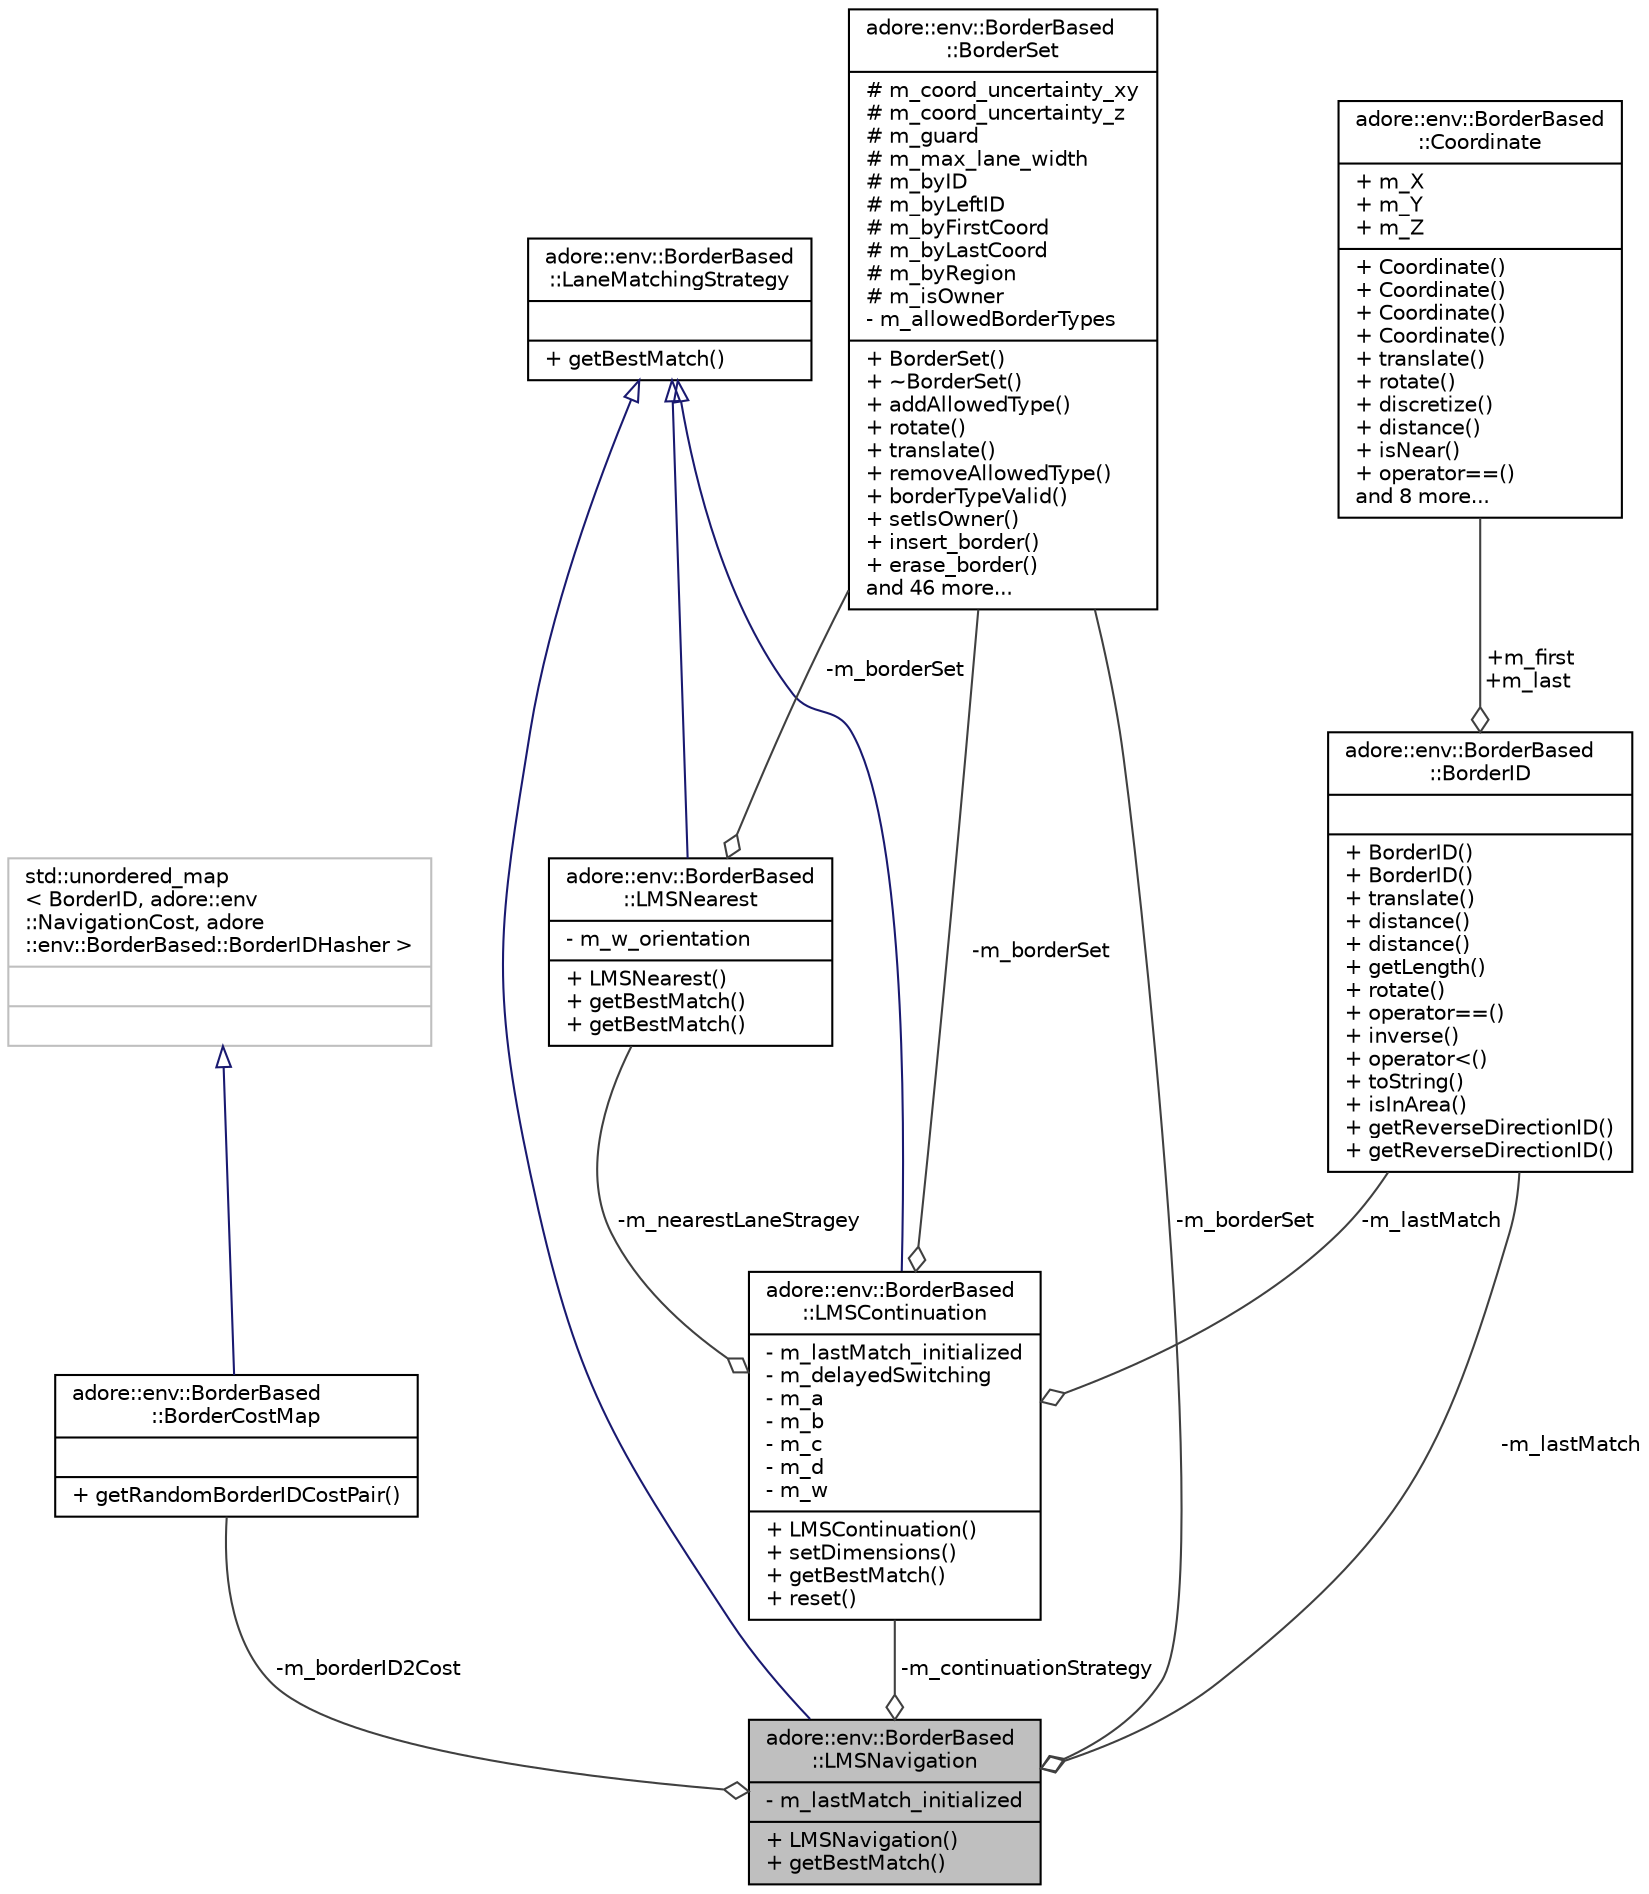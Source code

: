 digraph "adore::env::BorderBased::LMSNavigation"
{
 // LATEX_PDF_SIZE
  edge [fontname="Helvetica",fontsize="10",labelfontname="Helvetica",labelfontsize="10"];
  node [fontname="Helvetica",fontsize="10",shape=record];
  Node1 [label="{adore::env::BorderBased\l::LMSNavigation\n|- m_lastMatch_initialized\l|+ LMSNavigation()\l+ getBestMatch()\l}",height=0.2,width=0.4,color="black", fillcolor="grey75", style="filled", fontcolor="black",tooltip=" "];
  Node2 -> Node1 [dir="back",color="midnightblue",fontsize="10",style="solid",arrowtail="onormal",fontname="Helvetica"];
  Node2 [label="{adore::env::BorderBased\l::LaneMatchingStrategy\n||+ getBestMatch()\l}",height=0.2,width=0.4,color="black", fillcolor="white", style="filled",URL="$classadore_1_1env_1_1BorderBased_1_1LaneMatchingStrategy.html",tooltip=" "];
  Node3 -> Node1 [color="grey25",fontsize="10",style="solid",label=" -m_borderSet" ,arrowhead="odiamond",fontname="Helvetica"];
  Node3 [label="{adore::env::BorderBased\l::BorderSet\n|# m_coord_uncertainty_xy\l# m_coord_uncertainty_z\l# m_guard\l# m_max_lane_width\l# m_byID\l# m_byLeftID\l# m_byFirstCoord\l# m_byLastCoord\l# m_byRegion\l# m_isOwner\l- m_allowedBorderTypes\l|+ BorderSet()\l+ ~BorderSet()\l+ addAllowedType()\l+ rotate()\l+ translate()\l+ removeAllowedType()\l+ borderTypeValid()\l+ setIsOwner()\l+ insert_border()\l+ erase_border()\land 46 more...\l}",height=0.2,width=0.4,color="black", fillcolor="white", style="filled",URL="$classadore_1_1env_1_1BorderBased_1_1BorderSet.html",tooltip="efficiently store borders in boost R-tree"];
  Node4 -> Node1 [color="grey25",fontsize="10",style="solid",label=" -m_borderID2Cost" ,arrowhead="odiamond",fontname="Helvetica"];
  Node4 [label="{adore::env::BorderBased\l::BorderCostMap\n||+ getRandomBorderIDCostPair()\l}",height=0.2,width=0.4,color="black", fillcolor="white", style="filled",URL="$classadore_1_1env_1_1BorderBased_1_1BorderCostMap.html",tooltip=" "];
  Node5 -> Node4 [dir="back",color="midnightblue",fontsize="10",style="solid",arrowtail="onormal",fontname="Helvetica"];
  Node5 [label="{std::unordered_map\l\< BorderID, adore::env\l::NavigationCost, adore\l::env::BorderBased::BorderIDHasher \>\n||}",height=0.2,width=0.4,color="grey75", fillcolor="white", style="filled",tooltip=" "];
  Node6 -> Node1 [color="grey25",fontsize="10",style="solid",label=" -m_continuationStrategy" ,arrowhead="odiamond",fontname="Helvetica"];
  Node6 [label="{adore::env::BorderBased\l::LMSContinuation\n|- m_lastMatch_initialized\l- m_delayedSwitching\l- m_a\l- m_b\l- m_c\l- m_d\l- m_w\l|+ LMSContinuation()\l+ setDimensions()\l+ getBestMatch()\l+ reset()\l}",height=0.2,width=0.4,color="black", fillcolor="white", style="filled",URL="$classadore_1_1env_1_1BorderBased_1_1LMSContinuation.html",tooltip=" "];
  Node2 -> Node6 [dir="back",color="midnightblue",fontsize="10",style="solid",arrowtail="onormal",fontname="Helvetica"];
  Node3 -> Node6 [color="grey25",fontsize="10",style="solid",label=" -m_borderSet" ,arrowhead="odiamond",fontname="Helvetica"];
  Node7 -> Node6 [color="grey25",fontsize="10",style="solid",label=" -m_lastMatch" ,arrowhead="odiamond",fontname="Helvetica"];
  Node7 [label="{adore::env::BorderBased\l::BorderID\n||+ BorderID()\l+ BorderID()\l+ translate()\l+ distance()\l+ distance()\l+ getLength()\l+ rotate()\l+ operator==()\l+ inverse()\l+ operator\<()\l+ toString()\l+ isInArea()\l+ getReverseDirectionID()\l+ getReverseDirectionID()\l}",height=0.2,width=0.4,color="black", fillcolor="white", style="filled",URL="$structadore_1_1env_1_1BorderBased_1_1BorderID.html",tooltip="This struct identifies a Border by the coordinates of the starting and the end point."];
  Node8 -> Node7 [color="grey25",fontsize="10",style="solid",label=" +m_first\n+m_last" ,arrowhead="odiamond",fontname="Helvetica"];
  Node8 [label="{adore::env::BorderBased\l::Coordinate\n|+ m_X\l+ m_Y\l+ m_Z\l|+ Coordinate()\l+ Coordinate()\l+ Coordinate()\l+ Coordinate()\l+ translate()\l+ rotate()\l+ discretize()\l+ distance()\l+ isNear()\l+ operator==()\land 8 more...\l}",height=0.2,width=0.4,color="black", fillcolor="white", style="filled",URL="$structadore_1_1env_1_1BorderBased_1_1Coordinate.html",tooltip="This struct represents 3-dimensional coordines."];
  Node9 -> Node6 [color="grey25",fontsize="10",style="solid",label=" -m_nearestLaneStragey" ,arrowhead="odiamond",fontname="Helvetica"];
  Node9 [label="{adore::env::BorderBased\l::LMSNearest\n|- m_w_orientation\l|+ LMSNearest()\l+ getBestMatch()\l+ getBestMatch()\l}",height=0.2,width=0.4,color="black", fillcolor="white", style="filled",URL="$classadore_1_1env_1_1BorderBased_1_1LMSNearest.html",tooltip=" "];
  Node2 -> Node9 [dir="back",color="midnightblue",fontsize="10",style="solid",arrowtail="onormal",fontname="Helvetica"];
  Node3 -> Node9 [color="grey25",fontsize="10",style="solid",label=" -m_borderSet" ,arrowhead="odiamond",fontname="Helvetica"];
  Node7 -> Node1 [color="grey25",fontsize="10",style="solid",label=" -m_lastMatch" ,arrowhead="odiamond",fontname="Helvetica"];
}
